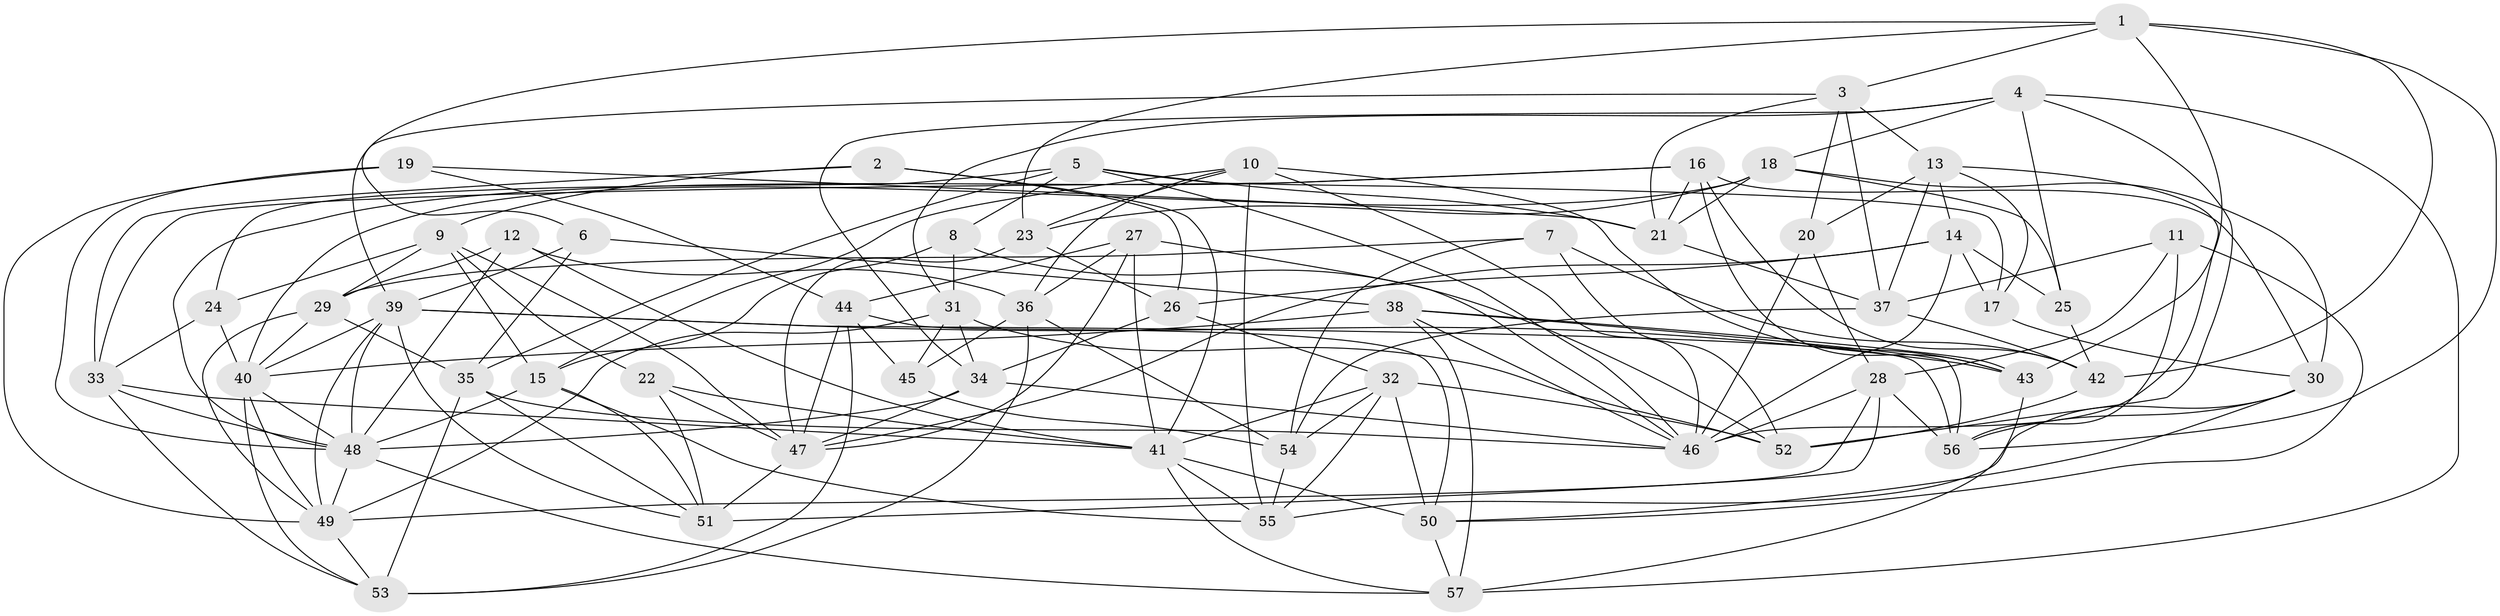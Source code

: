 // original degree distribution, {4: 1.0}
// Generated by graph-tools (version 1.1) at 2025/50/03/09/25 03:50:48]
// undirected, 57 vertices, 166 edges
graph export_dot {
graph [start="1"]
  node [color=gray90,style=filled];
  1;
  2;
  3;
  4;
  5;
  6;
  7;
  8;
  9;
  10;
  11;
  12;
  13;
  14;
  15;
  16;
  17;
  18;
  19;
  20;
  21;
  22;
  23;
  24;
  25;
  26;
  27;
  28;
  29;
  30;
  31;
  32;
  33;
  34;
  35;
  36;
  37;
  38;
  39;
  40;
  41;
  42;
  43;
  44;
  45;
  46;
  47;
  48;
  49;
  50;
  51;
  52;
  53;
  54;
  55;
  56;
  57;
  1 -- 3 [weight=1.0];
  1 -- 6 [weight=1.0];
  1 -- 23 [weight=1.0];
  1 -- 42 [weight=1.0];
  1 -- 43 [weight=1.0];
  1 -- 56 [weight=1.0];
  2 -- 9 [weight=1.0];
  2 -- 26 [weight=1.0];
  2 -- 33 [weight=1.0];
  2 -- 41 [weight=1.0];
  3 -- 13 [weight=1.0];
  3 -- 20 [weight=1.0];
  3 -- 21 [weight=1.0];
  3 -- 37 [weight=1.0];
  3 -- 39 [weight=1.0];
  4 -- 18 [weight=1.0];
  4 -- 25 [weight=1.0];
  4 -- 31 [weight=1.0];
  4 -- 34 [weight=1.0];
  4 -- 52 [weight=1.0];
  4 -- 57 [weight=1.0];
  5 -- 8 [weight=1.0];
  5 -- 17 [weight=1.0];
  5 -- 21 [weight=1.0];
  5 -- 24 [weight=1.0];
  5 -- 35 [weight=1.0];
  5 -- 46 [weight=1.0];
  6 -- 35 [weight=1.0];
  6 -- 38 [weight=1.0];
  6 -- 39 [weight=1.0];
  7 -- 29 [weight=1.0];
  7 -- 42 [weight=1.0];
  7 -- 52 [weight=1.0];
  7 -- 54 [weight=1.0];
  8 -- 15 [weight=1.0];
  8 -- 31 [weight=1.0];
  8 -- 52 [weight=1.0];
  9 -- 15 [weight=1.0];
  9 -- 22 [weight=1.0];
  9 -- 24 [weight=1.0];
  9 -- 29 [weight=1.0];
  9 -- 47 [weight=1.0];
  10 -- 15 [weight=1.0];
  10 -- 23 [weight=1.0];
  10 -- 36 [weight=1.0];
  10 -- 43 [weight=1.0];
  10 -- 46 [weight=1.0];
  10 -- 55 [weight=1.0];
  11 -- 28 [weight=1.0];
  11 -- 37 [weight=1.0];
  11 -- 50 [weight=1.0];
  11 -- 56 [weight=1.0];
  12 -- 29 [weight=1.0];
  12 -- 36 [weight=1.0];
  12 -- 41 [weight=1.0];
  12 -- 48 [weight=1.0];
  13 -- 14 [weight=1.0];
  13 -- 17 [weight=1.0];
  13 -- 20 [weight=1.0];
  13 -- 37 [weight=1.0];
  13 -- 46 [weight=1.0];
  14 -- 17 [weight=1.0];
  14 -- 25 [weight=1.0];
  14 -- 26 [weight=1.0];
  14 -- 46 [weight=1.0];
  14 -- 47 [weight=1.0];
  15 -- 48 [weight=1.0];
  15 -- 51 [weight=1.0];
  15 -- 55 [weight=1.0];
  16 -- 21 [weight=1.0];
  16 -- 30 [weight=1.0];
  16 -- 33 [weight=1.0];
  16 -- 42 [weight=1.0];
  16 -- 43 [weight=1.0];
  16 -- 48 [weight=1.0];
  17 -- 30 [weight=1.0];
  18 -- 21 [weight=1.0];
  18 -- 23 [weight=1.0];
  18 -- 25 [weight=1.0];
  18 -- 30 [weight=1.0];
  18 -- 40 [weight=1.0];
  19 -- 21 [weight=1.0];
  19 -- 44 [weight=1.0];
  19 -- 48 [weight=1.0];
  19 -- 49 [weight=1.0];
  20 -- 28 [weight=1.0];
  20 -- 46 [weight=1.0];
  21 -- 37 [weight=1.0];
  22 -- 41 [weight=1.0];
  22 -- 47 [weight=1.0];
  22 -- 51 [weight=1.0];
  23 -- 26 [weight=2.0];
  23 -- 47 [weight=1.0];
  24 -- 33 [weight=1.0];
  24 -- 40 [weight=1.0];
  25 -- 42 [weight=1.0];
  26 -- 32 [weight=1.0];
  26 -- 34 [weight=1.0];
  27 -- 36 [weight=1.0];
  27 -- 41 [weight=2.0];
  27 -- 44 [weight=1.0];
  27 -- 46 [weight=1.0];
  27 -- 47 [weight=1.0];
  28 -- 46 [weight=1.0];
  28 -- 49 [weight=1.0];
  28 -- 51 [weight=1.0];
  28 -- 56 [weight=1.0];
  29 -- 35 [weight=1.0];
  29 -- 40 [weight=1.0];
  29 -- 49 [weight=1.0];
  30 -- 50 [weight=1.0];
  30 -- 55 [weight=1.0];
  30 -- 56 [weight=1.0];
  31 -- 34 [weight=1.0];
  31 -- 45 [weight=1.0];
  31 -- 49 [weight=1.0];
  31 -- 52 [weight=1.0];
  32 -- 41 [weight=1.0];
  32 -- 50 [weight=1.0];
  32 -- 52 [weight=1.0];
  32 -- 54 [weight=1.0];
  32 -- 55 [weight=1.0];
  33 -- 41 [weight=1.0];
  33 -- 48 [weight=1.0];
  33 -- 53 [weight=1.0];
  34 -- 46 [weight=1.0];
  34 -- 47 [weight=1.0];
  34 -- 48 [weight=1.0];
  35 -- 46 [weight=1.0];
  35 -- 51 [weight=1.0];
  35 -- 53 [weight=1.0];
  36 -- 45 [weight=1.0];
  36 -- 53 [weight=1.0];
  36 -- 54 [weight=1.0];
  37 -- 42 [weight=1.0];
  37 -- 54 [weight=1.0];
  38 -- 40 [weight=1.0];
  38 -- 43 [weight=1.0];
  38 -- 46 [weight=1.0];
  38 -- 56 [weight=1.0];
  38 -- 57 [weight=1.0];
  39 -- 40 [weight=1.0];
  39 -- 43 [weight=1.0];
  39 -- 48 [weight=1.0];
  39 -- 49 [weight=1.0];
  39 -- 51 [weight=1.0];
  39 -- 56 [weight=1.0];
  40 -- 48 [weight=1.0];
  40 -- 49 [weight=1.0];
  40 -- 53 [weight=1.0];
  41 -- 50 [weight=1.0];
  41 -- 55 [weight=1.0];
  41 -- 57 [weight=1.0];
  42 -- 52 [weight=1.0];
  43 -- 57 [weight=1.0];
  44 -- 45 [weight=1.0];
  44 -- 47 [weight=1.0];
  44 -- 50 [weight=1.0];
  44 -- 53 [weight=1.0];
  45 -- 54 [weight=1.0];
  47 -- 51 [weight=1.0];
  48 -- 49 [weight=1.0];
  48 -- 57 [weight=1.0];
  49 -- 53 [weight=1.0];
  50 -- 57 [weight=1.0];
  54 -- 55 [weight=1.0];
}
